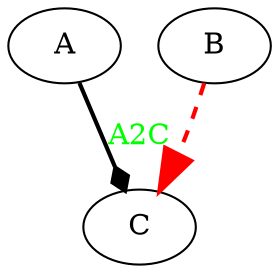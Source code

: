 digraph G4 {
	edge [style="bold"];
	A
	B
	C

	A->C [label="A2C" fontcolor="green" arrowhead="diamond"]
	B->C [style="bold,dashed" color="red" arrowsize="2.0"]
}
